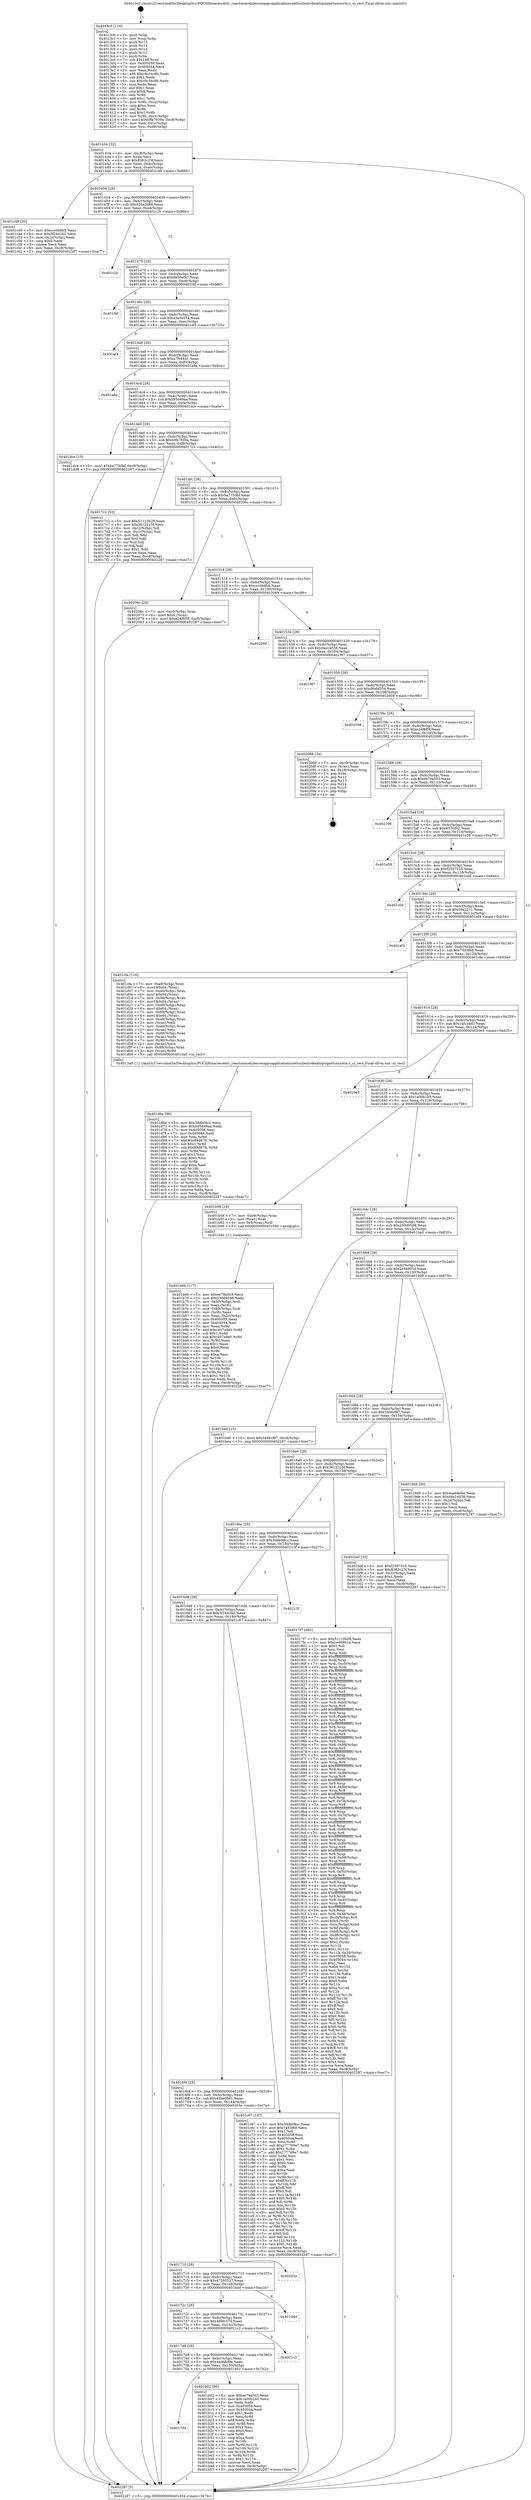 digraph "0x4013c0" {
  label = "0x4013c0 (/mnt/c/Users/mathe/Desktop/tcc/POCII/binaries/extr_reactosmodulesrosappsapplicationsnettsclientrdesktopuiportsxxxwin.c_ui_rect_Final-ollvm.out::main(0))"
  labelloc = "t"
  node[shape=record]

  Entry [label="",width=0.3,height=0.3,shape=circle,fillcolor=black,style=filled]
  "0x401434" [label="{
     0x401434 [32]\l
     | [instrs]\l
     &nbsp;&nbsp;0x401434 \<+6\>: mov -0xc8(%rbp),%eax\l
     &nbsp;&nbsp;0x40143a \<+2\>: mov %eax,%ecx\l
     &nbsp;&nbsp;0x40143c \<+6\>: sub $0x8382c23f,%ecx\l
     &nbsp;&nbsp;0x401442 \<+6\>: mov %eax,-0xdc(%rbp)\l
     &nbsp;&nbsp;0x401448 \<+6\>: mov %ecx,-0xe0(%rbp)\l
     &nbsp;&nbsp;0x40144e \<+6\>: je 0000000000401c49 \<main+0x889\>\l
  }"]
  "0x401c49" [label="{
     0x401c49 [30]\l
     | [instrs]\l
     &nbsp;&nbsp;0x401c49 \<+5\>: mov $0xccc0b8b9,%eax\l
     &nbsp;&nbsp;0x401c4e \<+5\>: mov $0x3f244262,%ecx\l
     &nbsp;&nbsp;0x401c53 \<+3\>: mov -0x2c(%rbp),%edx\l
     &nbsp;&nbsp;0x401c56 \<+3\>: cmp $0x0,%edx\l
     &nbsp;&nbsp;0x401c59 \<+3\>: cmove %ecx,%eax\l
     &nbsp;&nbsp;0x401c5c \<+6\>: mov %eax,-0xc8(%rbp)\l
     &nbsp;&nbsp;0x401c62 \<+5\>: jmp 0000000000402287 \<main+0xec7\>\l
  }"]
  "0x401454" [label="{
     0x401454 [28]\l
     | [instrs]\l
     &nbsp;&nbsp;0x401454 \<+5\>: jmp 0000000000401459 \<main+0x99\>\l
     &nbsp;&nbsp;0x401459 \<+6\>: mov -0xdc(%rbp),%eax\l
     &nbsp;&nbsp;0x40145f \<+5\>: sub $0x926a2688,%eax\l
     &nbsp;&nbsp;0x401464 \<+6\>: mov %eax,-0xe4(%rbp)\l
     &nbsp;&nbsp;0x40146a \<+6\>: je 0000000000401c2b \<main+0x86b\>\l
  }"]
  Exit [label="",width=0.3,height=0.3,shape=circle,fillcolor=black,style=filled,peripheries=2]
  "0x401c2b" [label="{
     0x401c2b\l
  }", style=dashed]
  "0x401470" [label="{
     0x401470 [28]\l
     | [instrs]\l
     &nbsp;&nbsp;0x401470 \<+5\>: jmp 0000000000401475 \<main+0xb5\>\l
     &nbsp;&nbsp;0x401475 \<+6\>: mov -0xdc(%rbp),%eax\l
     &nbsp;&nbsp;0x40147b \<+5\>: sub $0x9850ef47,%eax\l
     &nbsp;&nbsp;0x401480 \<+6\>: mov %eax,-0xe8(%rbp)\l
     &nbsp;&nbsp;0x401486 \<+6\>: je 0000000000401f4f \<main+0xb8f\>\l
  }"]
  "0x401d6e" [label="{
     0x401d6e [96]\l
     | [instrs]\l
     &nbsp;&nbsp;0x401d6e \<+5\>: mov $0x3ddb08cc,%ecx\l
     &nbsp;&nbsp;0x401d73 \<+5\>: mov $0xb95d49aa,%edx\l
     &nbsp;&nbsp;0x401d78 \<+7\>: mov 0x405058,%esi\l
     &nbsp;&nbsp;0x401d7f \<+7\>: mov 0x405044,%edi\l
     &nbsp;&nbsp;0x401d86 \<+3\>: mov %esi,%r8d\l
     &nbsp;&nbsp;0x401d89 \<+7\>: add $0x89d87fc,%r8d\l
     &nbsp;&nbsp;0x401d90 \<+4\>: sub $0x1,%r8d\l
     &nbsp;&nbsp;0x401d94 \<+7\>: sub $0x89d87fc,%r8d\l
     &nbsp;&nbsp;0x401d9b \<+4\>: imul %r8d,%esi\l
     &nbsp;&nbsp;0x401d9f \<+3\>: and $0x1,%esi\l
     &nbsp;&nbsp;0x401da2 \<+3\>: cmp $0x0,%esi\l
     &nbsp;&nbsp;0x401da5 \<+4\>: sete %r9b\l
     &nbsp;&nbsp;0x401da9 \<+3\>: cmp $0xa,%edi\l
     &nbsp;&nbsp;0x401dac \<+4\>: setl %r10b\l
     &nbsp;&nbsp;0x401db0 \<+3\>: mov %r9b,%r11b\l
     &nbsp;&nbsp;0x401db3 \<+3\>: and %r10b,%r11b\l
     &nbsp;&nbsp;0x401db6 \<+3\>: xor %r10b,%r9b\l
     &nbsp;&nbsp;0x401db9 \<+3\>: or %r9b,%r11b\l
     &nbsp;&nbsp;0x401dbc \<+4\>: test $0x1,%r11b\l
     &nbsp;&nbsp;0x401dc0 \<+3\>: cmovne %edx,%ecx\l
     &nbsp;&nbsp;0x401dc3 \<+6\>: mov %ecx,-0xc8(%rbp)\l
     &nbsp;&nbsp;0x401dc9 \<+5\>: jmp 0000000000402287 \<main+0xec7\>\l
  }"]
  "0x401f4f" [label="{
     0x401f4f\l
  }", style=dashed]
  "0x40148c" [label="{
     0x40148c [28]\l
     | [instrs]\l
     &nbsp;&nbsp;0x40148c \<+5\>: jmp 0000000000401491 \<main+0xd1\>\l
     &nbsp;&nbsp;0x401491 \<+6\>: mov -0xdc(%rbp),%eax\l
     &nbsp;&nbsp;0x401497 \<+5\>: sub $0xa3a5e534,%eax\l
     &nbsp;&nbsp;0x40149c \<+6\>: mov %eax,-0xec(%rbp)\l
     &nbsp;&nbsp;0x4014a2 \<+6\>: je 0000000000401af3 \<main+0x733\>\l
  }"]
  "0x401b6b" [label="{
     0x401b6b [117]\l
     | [instrs]\l
     &nbsp;&nbsp;0x401b6b \<+5\>: mov $0xee79a503,%ecx\l
     &nbsp;&nbsp;0x401b70 \<+5\>: mov $0x230d9598,%edx\l
     &nbsp;&nbsp;0x401b75 \<+7\>: mov -0xb0(%rbp),%rdi\l
     &nbsp;&nbsp;0x401b7c \<+2\>: mov %eax,(%rdi)\l
     &nbsp;&nbsp;0x401b7e \<+7\>: mov -0xb0(%rbp),%rdi\l
     &nbsp;&nbsp;0x401b85 \<+2\>: mov (%rdi),%eax\l
     &nbsp;&nbsp;0x401b87 \<+3\>: mov %eax,-0x2c(%rbp)\l
     &nbsp;&nbsp;0x401b8a \<+7\>: mov 0x405058,%eax\l
     &nbsp;&nbsp;0x401b91 \<+7\>: mov 0x405044,%esi\l
     &nbsp;&nbsp;0x401b98 \<+3\>: mov %eax,%r8d\l
     &nbsp;&nbsp;0x401b9b \<+7\>: add $0xc407a9e0,%r8d\l
     &nbsp;&nbsp;0x401ba2 \<+4\>: sub $0x1,%r8d\l
     &nbsp;&nbsp;0x401ba6 \<+7\>: sub $0xc407a9e0,%r8d\l
     &nbsp;&nbsp;0x401bad \<+4\>: imul %r8d,%eax\l
     &nbsp;&nbsp;0x401bb1 \<+3\>: and $0x1,%eax\l
     &nbsp;&nbsp;0x401bb4 \<+3\>: cmp $0x0,%eax\l
     &nbsp;&nbsp;0x401bb7 \<+4\>: sete %r9b\l
     &nbsp;&nbsp;0x401bbb \<+3\>: cmp $0xa,%esi\l
     &nbsp;&nbsp;0x401bbe \<+4\>: setl %r10b\l
     &nbsp;&nbsp;0x401bc2 \<+3\>: mov %r9b,%r11b\l
     &nbsp;&nbsp;0x401bc5 \<+3\>: and %r10b,%r11b\l
     &nbsp;&nbsp;0x401bc8 \<+3\>: xor %r10b,%r9b\l
     &nbsp;&nbsp;0x401bcb \<+3\>: or %r9b,%r11b\l
     &nbsp;&nbsp;0x401bce \<+4\>: test $0x1,%r11b\l
     &nbsp;&nbsp;0x401bd2 \<+3\>: cmovne %edx,%ecx\l
     &nbsp;&nbsp;0x401bd5 \<+6\>: mov %ecx,-0xc8(%rbp)\l
     &nbsp;&nbsp;0x401bdb \<+5\>: jmp 0000000000402287 \<main+0xec7\>\l
  }"]
  "0x401af3" [label="{
     0x401af3\l
  }", style=dashed]
  "0x4014a8" [label="{
     0x4014a8 [28]\l
     | [instrs]\l
     &nbsp;&nbsp;0x4014a8 \<+5\>: jmp 00000000004014ad \<main+0xed\>\l
     &nbsp;&nbsp;0x4014ad \<+6\>: mov -0xdc(%rbp),%eax\l
     &nbsp;&nbsp;0x4014b3 \<+5\>: sub $0xa7fc4441,%eax\l
     &nbsp;&nbsp;0x4014b8 \<+6\>: mov %eax,-0xf0(%rbp)\l
     &nbsp;&nbsp;0x4014be \<+6\>: je 0000000000401a8a \<main+0x6ca\>\l
  }"]
  "0x401764" [label="{
     0x401764\l
  }", style=dashed]
  "0x401a8a" [label="{
     0x401a8a\l
  }", style=dashed]
  "0x4014c4" [label="{
     0x4014c4 [28]\l
     | [instrs]\l
     &nbsp;&nbsp;0x4014c4 \<+5\>: jmp 00000000004014c9 \<main+0x109\>\l
     &nbsp;&nbsp;0x4014c9 \<+6\>: mov -0xdc(%rbp),%eax\l
     &nbsp;&nbsp;0x4014cf \<+5\>: sub $0xb95d49aa,%eax\l
     &nbsp;&nbsp;0x4014d4 \<+6\>: mov %eax,-0xf4(%rbp)\l
     &nbsp;&nbsp;0x4014da \<+6\>: je 0000000000401dce \<main+0xa0e\>\l
  }"]
  "0x401b02" [label="{
     0x401b02 [86]\l
     | [instrs]\l
     &nbsp;&nbsp;0x401b02 \<+5\>: mov $0xee79a503,%eax\l
     &nbsp;&nbsp;0x401b07 \<+5\>: mov $0x1e00b1b5,%ecx\l
     &nbsp;&nbsp;0x401b0c \<+2\>: xor %edx,%edx\l
     &nbsp;&nbsp;0x401b0e \<+7\>: mov 0x405058,%esi\l
     &nbsp;&nbsp;0x401b15 \<+7\>: mov 0x405044,%edi\l
     &nbsp;&nbsp;0x401b1c \<+3\>: sub $0x1,%edx\l
     &nbsp;&nbsp;0x401b1f \<+3\>: mov %esi,%r8d\l
     &nbsp;&nbsp;0x401b22 \<+3\>: add %edx,%r8d\l
     &nbsp;&nbsp;0x401b25 \<+4\>: imul %r8d,%esi\l
     &nbsp;&nbsp;0x401b29 \<+3\>: and $0x1,%esi\l
     &nbsp;&nbsp;0x401b2c \<+3\>: cmp $0x0,%esi\l
     &nbsp;&nbsp;0x401b2f \<+4\>: sete %r9b\l
     &nbsp;&nbsp;0x401b33 \<+3\>: cmp $0xa,%edi\l
     &nbsp;&nbsp;0x401b36 \<+4\>: setl %r10b\l
     &nbsp;&nbsp;0x401b3a \<+3\>: mov %r9b,%r11b\l
     &nbsp;&nbsp;0x401b3d \<+3\>: and %r10b,%r11b\l
     &nbsp;&nbsp;0x401b40 \<+3\>: xor %r10b,%r9b\l
     &nbsp;&nbsp;0x401b43 \<+3\>: or %r9b,%r11b\l
     &nbsp;&nbsp;0x401b46 \<+4\>: test $0x1,%r11b\l
     &nbsp;&nbsp;0x401b4a \<+3\>: cmovne %ecx,%eax\l
     &nbsp;&nbsp;0x401b4d \<+6\>: mov %eax,-0xc8(%rbp)\l
     &nbsp;&nbsp;0x401b53 \<+5\>: jmp 0000000000402287 \<main+0xec7\>\l
  }"]
  "0x401dce" [label="{
     0x401dce [15]\l
     | [instrs]\l
     &nbsp;&nbsp;0x401dce \<+10\>: movl $0xba7750bf,-0xc8(%rbp)\l
     &nbsp;&nbsp;0x401dd8 \<+5\>: jmp 0000000000402287 \<main+0xec7\>\l
  }"]
  "0x4014e0" [label="{
     0x4014e0 [28]\l
     | [instrs]\l
     &nbsp;&nbsp;0x4014e0 \<+5\>: jmp 00000000004014e5 \<main+0x125\>\l
     &nbsp;&nbsp;0x4014e5 \<+6\>: mov -0xdc(%rbp),%eax\l
     &nbsp;&nbsp;0x4014eb \<+5\>: sub $0xb9b7939a,%eax\l
     &nbsp;&nbsp;0x4014f0 \<+6\>: mov %eax,-0xf8(%rbp)\l
     &nbsp;&nbsp;0x4014f6 \<+6\>: je 00000000004017c2 \<main+0x402\>\l
  }"]
  "0x401748" [label="{
     0x401748 [28]\l
     | [instrs]\l
     &nbsp;&nbsp;0x401748 \<+5\>: jmp 000000000040174d \<main+0x38d\>\l
     &nbsp;&nbsp;0x40174d \<+6\>: mov -0xdc(%rbp),%eax\l
     &nbsp;&nbsp;0x401753 \<+5\>: sub $0x4aa68d9e,%eax\l
     &nbsp;&nbsp;0x401758 \<+6\>: mov %eax,-0x150(%rbp)\l
     &nbsp;&nbsp;0x40175e \<+6\>: je 0000000000401b02 \<main+0x742\>\l
  }"]
  "0x4017c2" [label="{
     0x4017c2 [53]\l
     | [instrs]\l
     &nbsp;&nbsp;0x4017c2 \<+5\>: mov $0x51110b28,%eax\l
     &nbsp;&nbsp;0x4017c7 \<+5\>: mov $0x3612215f,%ecx\l
     &nbsp;&nbsp;0x4017cc \<+6\>: mov -0xc2(%rbp),%dl\l
     &nbsp;&nbsp;0x4017d2 \<+7\>: mov -0xc1(%rbp),%sil\l
     &nbsp;&nbsp;0x4017d9 \<+3\>: mov %dl,%dil\l
     &nbsp;&nbsp;0x4017dc \<+3\>: and %sil,%dil\l
     &nbsp;&nbsp;0x4017df \<+3\>: xor %sil,%dl\l
     &nbsp;&nbsp;0x4017e2 \<+3\>: or %dl,%dil\l
     &nbsp;&nbsp;0x4017e5 \<+4\>: test $0x1,%dil\l
     &nbsp;&nbsp;0x4017e9 \<+3\>: cmovne %ecx,%eax\l
     &nbsp;&nbsp;0x4017ec \<+6\>: mov %eax,-0xc8(%rbp)\l
     &nbsp;&nbsp;0x4017f2 \<+5\>: jmp 0000000000402287 \<main+0xec7\>\l
  }"]
  "0x4014fc" [label="{
     0x4014fc [28]\l
     | [instrs]\l
     &nbsp;&nbsp;0x4014fc \<+5\>: jmp 0000000000401501 \<main+0x141\>\l
     &nbsp;&nbsp;0x401501 \<+6\>: mov -0xdc(%rbp),%eax\l
     &nbsp;&nbsp;0x401507 \<+5\>: sub $0xba7750bf,%eax\l
     &nbsp;&nbsp;0x40150c \<+6\>: mov %eax,-0xfc(%rbp)\l
     &nbsp;&nbsp;0x401512 \<+6\>: je 000000000040206c \<main+0xcac\>\l
  }"]
  "0x402287" [label="{
     0x402287 [5]\l
     | [instrs]\l
     &nbsp;&nbsp;0x402287 \<+5\>: jmp 0000000000401434 \<main+0x74\>\l
  }"]
  "0x4013c0" [label="{
     0x4013c0 [116]\l
     | [instrs]\l
     &nbsp;&nbsp;0x4013c0 \<+1\>: push %rbp\l
     &nbsp;&nbsp;0x4013c1 \<+3\>: mov %rsp,%rbp\l
     &nbsp;&nbsp;0x4013c4 \<+2\>: push %r15\l
     &nbsp;&nbsp;0x4013c6 \<+2\>: push %r14\l
     &nbsp;&nbsp;0x4013c8 \<+2\>: push %r13\l
     &nbsp;&nbsp;0x4013ca \<+2\>: push %r12\l
     &nbsp;&nbsp;0x4013cc \<+1\>: push %rbx\l
     &nbsp;&nbsp;0x4013cd \<+7\>: sub $0x148,%rsp\l
     &nbsp;&nbsp;0x4013d4 \<+7\>: mov 0x405058,%eax\l
     &nbsp;&nbsp;0x4013db \<+7\>: mov 0x405044,%ecx\l
     &nbsp;&nbsp;0x4013e2 \<+2\>: mov %eax,%edx\l
     &nbsp;&nbsp;0x4013e4 \<+6\>: add $0xc9c34c9b,%edx\l
     &nbsp;&nbsp;0x4013ea \<+3\>: sub $0x1,%edx\l
     &nbsp;&nbsp;0x4013ed \<+6\>: sub $0xc9c34c9b,%edx\l
     &nbsp;&nbsp;0x4013f3 \<+3\>: imul %edx,%eax\l
     &nbsp;&nbsp;0x4013f6 \<+3\>: and $0x1,%eax\l
     &nbsp;&nbsp;0x4013f9 \<+3\>: cmp $0x0,%eax\l
     &nbsp;&nbsp;0x4013fc \<+4\>: sete %r8b\l
     &nbsp;&nbsp;0x401400 \<+4\>: and $0x1,%r8b\l
     &nbsp;&nbsp;0x401404 \<+7\>: mov %r8b,-0xc2(%rbp)\l
     &nbsp;&nbsp;0x40140b \<+3\>: cmp $0xa,%ecx\l
     &nbsp;&nbsp;0x40140e \<+4\>: setl %r8b\l
     &nbsp;&nbsp;0x401412 \<+4\>: and $0x1,%r8b\l
     &nbsp;&nbsp;0x401416 \<+7\>: mov %r8b,-0xc1(%rbp)\l
     &nbsp;&nbsp;0x40141d \<+10\>: movl $0xb9b7939a,-0xc8(%rbp)\l
     &nbsp;&nbsp;0x401427 \<+6\>: mov %edi,-0xcc(%rbp)\l
     &nbsp;&nbsp;0x40142d \<+7\>: mov %rsi,-0xd8(%rbp)\l
  }"]
  "0x4021c2" [label="{
     0x4021c2\l
  }", style=dashed]
  "0x40206c" [label="{
     0x40206c [28]\l
     | [instrs]\l
     &nbsp;&nbsp;0x40206c \<+7\>: mov -0xc0(%rbp),%rax\l
     &nbsp;&nbsp;0x402073 \<+6\>: movl $0x0,(%rax)\l
     &nbsp;&nbsp;0x402079 \<+10\>: movl $0xe24f6f5f,-0xc8(%rbp)\l
     &nbsp;&nbsp;0x402083 \<+5\>: jmp 0000000000402287 \<main+0xec7\>\l
  }"]
  "0x401518" [label="{
     0x401518 [28]\l
     | [instrs]\l
     &nbsp;&nbsp;0x401518 \<+5\>: jmp 000000000040151d \<main+0x15d\>\l
     &nbsp;&nbsp;0x40151d \<+6\>: mov -0xdc(%rbp),%eax\l
     &nbsp;&nbsp;0x401523 \<+5\>: sub $0xccc0b8b9,%eax\l
     &nbsp;&nbsp;0x401528 \<+6\>: mov %eax,-0x100(%rbp)\l
     &nbsp;&nbsp;0x40152e \<+6\>: je 0000000000402049 \<main+0xc89\>\l
  }"]
  "0x40172c" [label="{
     0x40172c [28]\l
     | [instrs]\l
     &nbsp;&nbsp;0x40172c \<+5\>: jmp 0000000000401731 \<main+0x371\>\l
     &nbsp;&nbsp;0x401731 \<+6\>: mov -0xdc(%rbp),%eax\l
     &nbsp;&nbsp;0x401737 \<+5\>: sub $0x489fc574,%eax\l
     &nbsp;&nbsp;0x40173c \<+6\>: mov %eax,-0x14c(%rbp)\l
     &nbsp;&nbsp;0x401742 \<+6\>: je 00000000004021c2 \<main+0xe02\>\l
  }"]
  "0x402049" [label="{
     0x402049\l
  }", style=dashed]
  "0x401534" [label="{
     0x401534 [28]\l
     | [instrs]\l
     &nbsp;&nbsp;0x401534 \<+5\>: jmp 0000000000401539 \<main+0x179\>\l
     &nbsp;&nbsp;0x401539 \<+6\>: mov -0xdc(%rbp),%eax\l
     &nbsp;&nbsp;0x40153f \<+5\>: sub $0xd4a14038,%eax\l
     &nbsp;&nbsp;0x401544 \<+6\>: mov %eax,-0x104(%rbp)\l
     &nbsp;&nbsp;0x40154a \<+6\>: je 00000000004019f7 \<main+0x637\>\l
  }"]
  "0x401ddd" [label="{
     0x401ddd\l
  }", style=dashed]
  "0x4019f7" [label="{
     0x4019f7\l
  }", style=dashed]
  "0x401550" [label="{
     0x401550 [28]\l
     | [instrs]\l
     &nbsp;&nbsp;0x401550 \<+5\>: jmp 0000000000401555 \<main+0x195\>\l
     &nbsp;&nbsp;0x401555 \<+6\>: mov -0xdc(%rbp),%eax\l
     &nbsp;&nbsp;0x40155b \<+5\>: sub $0xd6ebf354,%eax\l
     &nbsp;&nbsp;0x401560 \<+6\>: mov %eax,-0x108(%rbp)\l
     &nbsp;&nbsp;0x401566 \<+6\>: je 0000000000402058 \<main+0xc98\>\l
  }"]
  "0x401710" [label="{
     0x401710 [28]\l
     | [instrs]\l
     &nbsp;&nbsp;0x401710 \<+5\>: jmp 0000000000401715 \<main+0x355\>\l
     &nbsp;&nbsp;0x401715 \<+6\>: mov -0xdc(%rbp),%eax\l
     &nbsp;&nbsp;0x40171b \<+5\>: sub $0x47293527,%eax\l
     &nbsp;&nbsp;0x401720 \<+6\>: mov %eax,-0x148(%rbp)\l
     &nbsp;&nbsp;0x401726 \<+6\>: je 0000000000401ddd \<main+0xa1d\>\l
  }"]
  "0x402058" [label="{
     0x402058\l
  }", style=dashed]
  "0x40156c" [label="{
     0x40156c [28]\l
     | [instrs]\l
     &nbsp;&nbsp;0x40156c \<+5\>: jmp 0000000000401571 \<main+0x1b1\>\l
     &nbsp;&nbsp;0x401571 \<+6\>: mov -0xdc(%rbp),%eax\l
     &nbsp;&nbsp;0x401577 \<+5\>: sub $0xe24f6f5f,%eax\l
     &nbsp;&nbsp;0x40157c \<+6\>: mov %eax,-0x10c(%rbp)\l
     &nbsp;&nbsp;0x401582 \<+6\>: je 0000000000402088 \<main+0xcc8\>\l
  }"]
  "0x40203a" [label="{
     0x40203a\l
  }", style=dashed]
  "0x402088" [label="{
     0x402088 [24]\l
     | [instrs]\l
     &nbsp;&nbsp;0x402088 \<+7\>: mov -0xc0(%rbp),%rax\l
     &nbsp;&nbsp;0x40208f \<+2\>: mov (%rax),%eax\l
     &nbsp;&nbsp;0x402091 \<+4\>: lea -0x28(%rbp),%rsp\l
     &nbsp;&nbsp;0x402095 \<+1\>: pop %rbx\l
     &nbsp;&nbsp;0x402096 \<+2\>: pop %r12\l
     &nbsp;&nbsp;0x402098 \<+2\>: pop %r13\l
     &nbsp;&nbsp;0x40209a \<+2\>: pop %r14\l
     &nbsp;&nbsp;0x40209c \<+2\>: pop %r15\l
     &nbsp;&nbsp;0x40209e \<+1\>: pop %rbp\l
     &nbsp;&nbsp;0x40209f \<+1\>: ret\l
  }"]
  "0x401588" [label="{
     0x401588 [28]\l
     | [instrs]\l
     &nbsp;&nbsp;0x401588 \<+5\>: jmp 000000000040158d \<main+0x1cd\>\l
     &nbsp;&nbsp;0x40158d \<+6\>: mov -0xdc(%rbp),%eax\l
     &nbsp;&nbsp;0x401593 \<+5\>: sub $0xee79a503,%eax\l
     &nbsp;&nbsp;0x401598 \<+6\>: mov %eax,-0x110(%rbp)\l
     &nbsp;&nbsp;0x40159e \<+6\>: je 0000000000402106 \<main+0xd46\>\l
  }"]
  "0x4016f4" [label="{
     0x4016f4 [28]\l
     | [instrs]\l
     &nbsp;&nbsp;0x4016f4 \<+5\>: jmp 00000000004016f9 \<main+0x339\>\l
     &nbsp;&nbsp;0x4016f9 \<+6\>: mov -0xdc(%rbp),%eax\l
     &nbsp;&nbsp;0x4016ff \<+5\>: sub $0x45be08d1,%eax\l
     &nbsp;&nbsp;0x401704 \<+6\>: mov %eax,-0x144(%rbp)\l
     &nbsp;&nbsp;0x40170a \<+6\>: je 000000000040203a \<main+0xc7a\>\l
  }"]
  "0x402106" [label="{
     0x402106\l
  }", style=dashed]
  "0x4015a4" [label="{
     0x4015a4 [28]\l
     | [instrs]\l
     &nbsp;&nbsp;0x4015a4 \<+5\>: jmp 00000000004015a9 \<main+0x1e9\>\l
     &nbsp;&nbsp;0x4015a9 \<+6\>: mov -0xdc(%rbp),%eax\l
     &nbsp;&nbsp;0x4015af \<+5\>: sub $0xef13cf02,%eax\l
     &nbsp;&nbsp;0x4015b4 \<+6\>: mov %eax,-0x114(%rbp)\l
     &nbsp;&nbsp;0x4015ba \<+6\>: je 0000000000401e38 \<main+0xa78\>\l
  }"]
  "0x401c67" [label="{
     0x401c67 [147]\l
     | [instrs]\l
     &nbsp;&nbsp;0x401c67 \<+5\>: mov $0x3ddb08cc,%eax\l
     &nbsp;&nbsp;0x401c6c \<+5\>: mov $0x7493f68,%ecx\l
     &nbsp;&nbsp;0x401c71 \<+2\>: mov $0x1,%dl\l
     &nbsp;&nbsp;0x401c73 \<+7\>: mov 0x405058,%esi\l
     &nbsp;&nbsp;0x401c7a \<+7\>: mov 0x405044,%edi\l
     &nbsp;&nbsp;0x401c81 \<+3\>: mov %esi,%r8d\l
     &nbsp;&nbsp;0x401c84 \<+7\>: sub $0x277769e7,%r8d\l
     &nbsp;&nbsp;0x401c8b \<+4\>: sub $0x1,%r8d\l
     &nbsp;&nbsp;0x401c8f \<+7\>: add $0x277769e7,%r8d\l
     &nbsp;&nbsp;0x401c96 \<+4\>: imul %r8d,%esi\l
     &nbsp;&nbsp;0x401c9a \<+3\>: and $0x1,%esi\l
     &nbsp;&nbsp;0x401c9d \<+3\>: cmp $0x0,%esi\l
     &nbsp;&nbsp;0x401ca0 \<+4\>: sete %r9b\l
     &nbsp;&nbsp;0x401ca4 \<+3\>: cmp $0xa,%edi\l
     &nbsp;&nbsp;0x401ca7 \<+4\>: setl %r10b\l
     &nbsp;&nbsp;0x401cab \<+3\>: mov %r9b,%r11b\l
     &nbsp;&nbsp;0x401cae \<+4\>: xor $0xff,%r11b\l
     &nbsp;&nbsp;0x401cb2 \<+3\>: mov %r10b,%bl\l
     &nbsp;&nbsp;0x401cb5 \<+3\>: xor $0xff,%bl\l
     &nbsp;&nbsp;0x401cb8 \<+3\>: xor $0x0,%dl\l
     &nbsp;&nbsp;0x401cbb \<+3\>: mov %r11b,%r14b\l
     &nbsp;&nbsp;0x401cbe \<+4\>: and $0x0,%r14b\l
     &nbsp;&nbsp;0x401cc2 \<+3\>: and %dl,%r9b\l
     &nbsp;&nbsp;0x401cc5 \<+3\>: mov %bl,%r15b\l
     &nbsp;&nbsp;0x401cc8 \<+4\>: and $0x0,%r15b\l
     &nbsp;&nbsp;0x401ccc \<+3\>: and %dl,%r10b\l
     &nbsp;&nbsp;0x401ccf \<+3\>: or %r9b,%r14b\l
     &nbsp;&nbsp;0x401cd2 \<+3\>: or %r10b,%r15b\l
     &nbsp;&nbsp;0x401cd5 \<+3\>: xor %r15b,%r14b\l
     &nbsp;&nbsp;0x401cd8 \<+3\>: or %bl,%r11b\l
     &nbsp;&nbsp;0x401cdb \<+4\>: xor $0xff,%r11b\l
     &nbsp;&nbsp;0x401cdf \<+3\>: or $0x0,%dl\l
     &nbsp;&nbsp;0x401ce2 \<+3\>: and %dl,%r11b\l
     &nbsp;&nbsp;0x401ce5 \<+3\>: or %r11b,%r14b\l
     &nbsp;&nbsp;0x401ce8 \<+4\>: test $0x1,%r14b\l
     &nbsp;&nbsp;0x401cec \<+3\>: cmovne %ecx,%eax\l
     &nbsp;&nbsp;0x401cef \<+6\>: mov %eax,-0xc8(%rbp)\l
     &nbsp;&nbsp;0x401cf5 \<+5\>: jmp 0000000000402287 \<main+0xec7\>\l
  }"]
  "0x401e38" [label="{
     0x401e38\l
  }", style=dashed]
  "0x4015c0" [label="{
     0x4015c0 [28]\l
     | [instrs]\l
     &nbsp;&nbsp;0x4015c0 \<+5\>: jmp 00000000004015c5 \<main+0x205\>\l
     &nbsp;&nbsp;0x4015c5 \<+6\>: mov -0xdc(%rbp),%eax\l
     &nbsp;&nbsp;0x4015cb \<+5\>: sub $0xf2597525,%eax\l
     &nbsp;&nbsp;0x4015d0 \<+6\>: mov %eax,-0x118(%rbp)\l
     &nbsp;&nbsp;0x4015d6 \<+6\>: je 0000000000401c0d \<main+0x84d\>\l
  }"]
  "0x4016d8" [label="{
     0x4016d8 [28]\l
     | [instrs]\l
     &nbsp;&nbsp;0x4016d8 \<+5\>: jmp 00000000004016dd \<main+0x31d\>\l
     &nbsp;&nbsp;0x4016dd \<+6\>: mov -0xdc(%rbp),%eax\l
     &nbsp;&nbsp;0x4016e3 \<+5\>: sub $0x3f244262,%eax\l
     &nbsp;&nbsp;0x4016e8 \<+6\>: mov %eax,-0x140(%rbp)\l
     &nbsp;&nbsp;0x4016ee \<+6\>: je 0000000000401c67 \<main+0x8a7\>\l
  }"]
  "0x401c0d" [label="{
     0x401c0d\l
  }", style=dashed]
  "0x4015dc" [label="{
     0x4015dc [28]\l
     | [instrs]\l
     &nbsp;&nbsp;0x4015dc \<+5\>: jmp 00000000004015e1 \<main+0x221\>\l
     &nbsp;&nbsp;0x4015e1 \<+6\>: mov -0xdc(%rbp),%eax\l
     &nbsp;&nbsp;0x4015e7 \<+5\>: sub $0x59a2211,%eax\l
     &nbsp;&nbsp;0x4015ec \<+6\>: mov %eax,-0x11c(%rbp)\l
     &nbsp;&nbsp;0x4015f2 \<+6\>: je 0000000000401ef4 \<main+0xb34\>\l
  }"]
  "0x40213f" [label="{
     0x40213f\l
  }", style=dashed]
  "0x401ef4" [label="{
     0x401ef4\l
  }", style=dashed]
  "0x4015f8" [label="{
     0x4015f8 [28]\l
     | [instrs]\l
     &nbsp;&nbsp;0x4015f8 \<+5\>: jmp 00000000004015fd \<main+0x23d\>\l
     &nbsp;&nbsp;0x4015fd \<+6\>: mov -0xdc(%rbp),%eax\l
     &nbsp;&nbsp;0x401603 \<+5\>: sub $0x7493f68,%eax\l
     &nbsp;&nbsp;0x401608 \<+6\>: mov %eax,-0x120(%rbp)\l
     &nbsp;&nbsp;0x40160e \<+6\>: je 0000000000401cfa \<main+0x93a\>\l
  }"]
  "0x4016bc" [label="{
     0x4016bc [28]\l
     | [instrs]\l
     &nbsp;&nbsp;0x4016bc \<+5\>: jmp 00000000004016c1 \<main+0x301\>\l
     &nbsp;&nbsp;0x4016c1 \<+6\>: mov -0xdc(%rbp),%eax\l
     &nbsp;&nbsp;0x4016c7 \<+5\>: sub $0x3ddb08cc,%eax\l
     &nbsp;&nbsp;0x4016cc \<+6\>: mov %eax,-0x13c(%rbp)\l
     &nbsp;&nbsp;0x4016d2 \<+6\>: je 000000000040213f \<main+0xd7f\>\l
  }"]
  "0x401cfa" [label="{
     0x401cfa [116]\l
     | [instrs]\l
     &nbsp;&nbsp;0x401cfa \<+7\>: mov -0xa8(%rbp),%rax\l
     &nbsp;&nbsp;0x401d01 \<+6\>: movl $0x64,(%rax)\l
     &nbsp;&nbsp;0x401d07 \<+7\>: mov -0xa0(%rbp),%rax\l
     &nbsp;&nbsp;0x401d0e \<+6\>: movl $0x64,(%rax)\l
     &nbsp;&nbsp;0x401d14 \<+7\>: mov -0x98(%rbp),%rax\l
     &nbsp;&nbsp;0x401d1b \<+6\>: movl $0x64,(%rax)\l
     &nbsp;&nbsp;0x401d21 \<+7\>: mov -0x90(%rbp),%rax\l
     &nbsp;&nbsp;0x401d28 \<+6\>: movl $0x64,(%rax)\l
     &nbsp;&nbsp;0x401d2e \<+7\>: mov -0x88(%rbp),%rax\l
     &nbsp;&nbsp;0x401d35 \<+6\>: movl $0x64,(%rax)\l
     &nbsp;&nbsp;0x401d3b \<+7\>: mov -0xa8(%rbp),%rax\l
     &nbsp;&nbsp;0x401d42 \<+2\>: mov (%rax),%edi\l
     &nbsp;&nbsp;0x401d44 \<+7\>: mov -0xa0(%rbp),%rax\l
     &nbsp;&nbsp;0x401d4b \<+2\>: mov (%rax),%esi\l
     &nbsp;&nbsp;0x401d4d \<+7\>: mov -0x98(%rbp),%rax\l
     &nbsp;&nbsp;0x401d54 \<+2\>: mov (%rax),%edx\l
     &nbsp;&nbsp;0x401d56 \<+7\>: mov -0x90(%rbp),%rax\l
     &nbsp;&nbsp;0x401d5d \<+2\>: mov (%rax),%ecx\l
     &nbsp;&nbsp;0x401d5f \<+7\>: mov -0x88(%rbp),%rax\l
     &nbsp;&nbsp;0x401d66 \<+3\>: mov (%rax),%r8d\l
     &nbsp;&nbsp;0x401d69 \<+5\>: call 00000000004013a0 \<ui_rect\>\l
     | [calls]\l
     &nbsp;&nbsp;0x4013a0 \{1\} (/mnt/c/Users/mathe/Desktop/tcc/POCII/binaries/extr_reactosmodulesrosappsapplicationsnettsclientrdesktopuiportsxxxwin.c_ui_rect_Final-ollvm.out::ui_rect)\l
  }"]
  "0x401614" [label="{
     0x401614 [28]\l
     | [instrs]\l
     &nbsp;&nbsp;0x401614 \<+5\>: jmp 0000000000401619 \<main+0x259\>\l
     &nbsp;&nbsp;0x401619 \<+6\>: mov -0xdc(%rbp),%eax\l
     &nbsp;&nbsp;0x40161f \<+5\>: sub $0x1afc1dd3,%eax\l
     &nbsp;&nbsp;0x401624 \<+6\>: mov %eax,-0x124(%rbp)\l
     &nbsp;&nbsp;0x40162a \<+6\>: je 00000000004020e5 \<main+0xd25\>\l
  }"]
  "0x4017f7" [label="{
     0x4017f7 [482]\l
     | [instrs]\l
     &nbsp;&nbsp;0x4017f7 \<+5\>: mov $0x51110b28,%eax\l
     &nbsp;&nbsp;0x4017fc \<+5\>: mov $0x2e46991d,%ecx\l
     &nbsp;&nbsp;0x401801 \<+2\>: mov $0x1,%dl\l
     &nbsp;&nbsp;0x401803 \<+2\>: xor %esi,%esi\l
     &nbsp;&nbsp;0x401805 \<+3\>: mov %rsp,%rdi\l
     &nbsp;&nbsp;0x401808 \<+4\>: add $0xfffffffffffffff0,%rdi\l
     &nbsp;&nbsp;0x40180c \<+3\>: mov %rdi,%rsp\l
     &nbsp;&nbsp;0x40180f \<+7\>: mov %rdi,-0xc0(%rbp)\l
     &nbsp;&nbsp;0x401816 \<+3\>: mov %rsp,%rdi\l
     &nbsp;&nbsp;0x401819 \<+4\>: add $0xfffffffffffffff0,%rdi\l
     &nbsp;&nbsp;0x40181d \<+3\>: mov %rdi,%rsp\l
     &nbsp;&nbsp;0x401820 \<+3\>: mov %rsp,%r8\l
     &nbsp;&nbsp;0x401823 \<+4\>: add $0xfffffffffffffff0,%r8\l
     &nbsp;&nbsp;0x401827 \<+3\>: mov %r8,%rsp\l
     &nbsp;&nbsp;0x40182a \<+7\>: mov %r8,-0xb8(%rbp)\l
     &nbsp;&nbsp;0x401831 \<+3\>: mov %rsp,%r8\l
     &nbsp;&nbsp;0x401834 \<+4\>: add $0xfffffffffffffff0,%r8\l
     &nbsp;&nbsp;0x401838 \<+3\>: mov %r8,%rsp\l
     &nbsp;&nbsp;0x40183b \<+7\>: mov %r8,-0xb0(%rbp)\l
     &nbsp;&nbsp;0x401842 \<+3\>: mov %rsp,%r8\l
     &nbsp;&nbsp;0x401845 \<+4\>: add $0xfffffffffffffff0,%r8\l
     &nbsp;&nbsp;0x401849 \<+3\>: mov %r8,%rsp\l
     &nbsp;&nbsp;0x40184c \<+7\>: mov %r8,-0xa8(%rbp)\l
     &nbsp;&nbsp;0x401853 \<+3\>: mov %rsp,%r8\l
     &nbsp;&nbsp;0x401856 \<+4\>: add $0xfffffffffffffff0,%r8\l
     &nbsp;&nbsp;0x40185a \<+3\>: mov %r8,%rsp\l
     &nbsp;&nbsp;0x40185d \<+7\>: mov %r8,-0xa0(%rbp)\l
     &nbsp;&nbsp;0x401864 \<+3\>: mov %rsp,%r8\l
     &nbsp;&nbsp;0x401867 \<+4\>: add $0xfffffffffffffff0,%r8\l
     &nbsp;&nbsp;0x40186b \<+3\>: mov %r8,%rsp\l
     &nbsp;&nbsp;0x40186e \<+7\>: mov %r8,-0x98(%rbp)\l
     &nbsp;&nbsp;0x401875 \<+3\>: mov %rsp,%r8\l
     &nbsp;&nbsp;0x401878 \<+4\>: add $0xfffffffffffffff0,%r8\l
     &nbsp;&nbsp;0x40187c \<+3\>: mov %r8,%rsp\l
     &nbsp;&nbsp;0x40187f \<+7\>: mov %r8,-0x90(%rbp)\l
     &nbsp;&nbsp;0x401886 \<+3\>: mov %rsp,%r8\l
     &nbsp;&nbsp;0x401889 \<+4\>: add $0xfffffffffffffff0,%r8\l
     &nbsp;&nbsp;0x40188d \<+3\>: mov %r8,%rsp\l
     &nbsp;&nbsp;0x401890 \<+7\>: mov %r8,-0x88(%rbp)\l
     &nbsp;&nbsp;0x401897 \<+3\>: mov %rsp,%r8\l
     &nbsp;&nbsp;0x40189a \<+4\>: add $0xfffffffffffffff0,%r8\l
     &nbsp;&nbsp;0x40189e \<+3\>: mov %r8,%rsp\l
     &nbsp;&nbsp;0x4018a1 \<+4\>: mov %r8,-0x80(%rbp)\l
     &nbsp;&nbsp;0x4018a5 \<+3\>: mov %rsp,%r8\l
     &nbsp;&nbsp;0x4018a8 \<+4\>: add $0xfffffffffffffff0,%r8\l
     &nbsp;&nbsp;0x4018ac \<+3\>: mov %r8,%rsp\l
     &nbsp;&nbsp;0x4018af \<+4\>: mov %r8,-0x78(%rbp)\l
     &nbsp;&nbsp;0x4018b3 \<+3\>: mov %rsp,%r8\l
     &nbsp;&nbsp;0x4018b6 \<+4\>: add $0xfffffffffffffff0,%r8\l
     &nbsp;&nbsp;0x4018ba \<+3\>: mov %r8,%rsp\l
     &nbsp;&nbsp;0x4018bd \<+4\>: mov %r8,-0x70(%rbp)\l
     &nbsp;&nbsp;0x4018c1 \<+3\>: mov %rsp,%r8\l
     &nbsp;&nbsp;0x4018c4 \<+4\>: add $0xfffffffffffffff0,%r8\l
     &nbsp;&nbsp;0x4018c8 \<+3\>: mov %r8,%rsp\l
     &nbsp;&nbsp;0x4018cb \<+4\>: mov %r8,-0x68(%rbp)\l
     &nbsp;&nbsp;0x4018cf \<+3\>: mov %rsp,%r8\l
     &nbsp;&nbsp;0x4018d2 \<+4\>: add $0xfffffffffffffff0,%r8\l
     &nbsp;&nbsp;0x4018d6 \<+3\>: mov %r8,%rsp\l
     &nbsp;&nbsp;0x4018d9 \<+4\>: mov %r8,-0x60(%rbp)\l
     &nbsp;&nbsp;0x4018dd \<+3\>: mov %rsp,%r8\l
     &nbsp;&nbsp;0x4018e0 \<+4\>: add $0xfffffffffffffff0,%r8\l
     &nbsp;&nbsp;0x4018e4 \<+3\>: mov %r8,%rsp\l
     &nbsp;&nbsp;0x4018e7 \<+4\>: mov %r8,-0x58(%rbp)\l
     &nbsp;&nbsp;0x4018eb \<+3\>: mov %rsp,%r8\l
     &nbsp;&nbsp;0x4018ee \<+4\>: add $0xfffffffffffffff0,%r8\l
     &nbsp;&nbsp;0x4018f2 \<+3\>: mov %r8,%rsp\l
     &nbsp;&nbsp;0x4018f5 \<+4\>: mov %r8,-0x50(%rbp)\l
     &nbsp;&nbsp;0x4018f9 \<+3\>: mov %rsp,%r8\l
     &nbsp;&nbsp;0x4018fc \<+4\>: add $0xfffffffffffffff0,%r8\l
     &nbsp;&nbsp;0x401900 \<+3\>: mov %r8,%rsp\l
     &nbsp;&nbsp;0x401903 \<+4\>: mov %r8,-0x48(%rbp)\l
     &nbsp;&nbsp;0x401907 \<+3\>: mov %rsp,%r8\l
     &nbsp;&nbsp;0x40190a \<+4\>: add $0xfffffffffffffff0,%r8\l
     &nbsp;&nbsp;0x40190e \<+3\>: mov %r8,%rsp\l
     &nbsp;&nbsp;0x401911 \<+4\>: mov %r8,-0x40(%rbp)\l
     &nbsp;&nbsp;0x401915 \<+3\>: mov %rsp,%r8\l
     &nbsp;&nbsp;0x401918 \<+4\>: add $0xfffffffffffffff0,%r8\l
     &nbsp;&nbsp;0x40191c \<+3\>: mov %r8,%rsp\l
     &nbsp;&nbsp;0x40191f \<+4\>: mov %r8,-0x38(%rbp)\l
     &nbsp;&nbsp;0x401923 \<+7\>: mov -0xc0(%rbp),%r8\l
     &nbsp;&nbsp;0x40192a \<+7\>: movl $0x0,(%r8)\l
     &nbsp;&nbsp;0x401931 \<+7\>: mov -0xcc(%rbp),%r9d\l
     &nbsp;&nbsp;0x401938 \<+3\>: mov %r9d,(%rdi)\l
     &nbsp;&nbsp;0x40193b \<+7\>: mov -0xb8(%rbp),%r8\l
     &nbsp;&nbsp;0x401942 \<+7\>: mov -0xd8(%rbp),%r10\l
     &nbsp;&nbsp;0x401949 \<+3\>: mov %r10,(%r8)\l
     &nbsp;&nbsp;0x40194c \<+3\>: cmpl $0x2,(%rdi)\l
     &nbsp;&nbsp;0x40194f \<+4\>: setne %r11b\l
     &nbsp;&nbsp;0x401953 \<+4\>: and $0x1,%r11b\l
     &nbsp;&nbsp;0x401957 \<+4\>: mov %r11b,-0x2d(%rbp)\l
     &nbsp;&nbsp;0x40195b \<+7\>: mov 0x405058,%ebx\l
     &nbsp;&nbsp;0x401962 \<+8\>: mov 0x405044,%r14d\l
     &nbsp;&nbsp;0x40196a \<+3\>: sub $0x1,%esi\l
     &nbsp;&nbsp;0x40196d \<+3\>: mov %ebx,%r15d\l
     &nbsp;&nbsp;0x401970 \<+3\>: add %esi,%r15d\l
     &nbsp;&nbsp;0x401973 \<+4\>: imul %r15d,%ebx\l
     &nbsp;&nbsp;0x401977 \<+3\>: and $0x1,%ebx\l
     &nbsp;&nbsp;0x40197a \<+3\>: cmp $0x0,%ebx\l
     &nbsp;&nbsp;0x40197d \<+4\>: sete %r11b\l
     &nbsp;&nbsp;0x401981 \<+4\>: cmp $0xa,%r14d\l
     &nbsp;&nbsp;0x401985 \<+4\>: setl %r12b\l
     &nbsp;&nbsp;0x401989 \<+3\>: mov %r11b,%r13b\l
     &nbsp;&nbsp;0x40198c \<+4\>: xor $0xff,%r13b\l
     &nbsp;&nbsp;0x401990 \<+3\>: mov %r12b,%sil\l
     &nbsp;&nbsp;0x401993 \<+4\>: xor $0xff,%sil\l
     &nbsp;&nbsp;0x401997 \<+3\>: xor $0x0,%dl\l
     &nbsp;&nbsp;0x40199a \<+3\>: mov %r13b,%dil\l
     &nbsp;&nbsp;0x40199d \<+4\>: and $0x0,%dil\l
     &nbsp;&nbsp;0x4019a1 \<+3\>: and %dl,%r11b\l
     &nbsp;&nbsp;0x4019a4 \<+3\>: mov %sil,%r8b\l
     &nbsp;&nbsp;0x4019a7 \<+4\>: and $0x0,%r8b\l
     &nbsp;&nbsp;0x4019ab \<+3\>: and %dl,%r12b\l
     &nbsp;&nbsp;0x4019ae \<+3\>: or %r11b,%dil\l
     &nbsp;&nbsp;0x4019b1 \<+3\>: or %r12b,%r8b\l
     &nbsp;&nbsp;0x4019b4 \<+3\>: xor %r8b,%dil\l
     &nbsp;&nbsp;0x4019b7 \<+3\>: or %sil,%r13b\l
     &nbsp;&nbsp;0x4019ba \<+4\>: xor $0xff,%r13b\l
     &nbsp;&nbsp;0x4019be \<+3\>: or $0x0,%dl\l
     &nbsp;&nbsp;0x4019c1 \<+3\>: and %dl,%r13b\l
     &nbsp;&nbsp;0x4019c4 \<+3\>: or %r13b,%dil\l
     &nbsp;&nbsp;0x4019c7 \<+4\>: test $0x1,%dil\l
     &nbsp;&nbsp;0x4019cb \<+3\>: cmovne %ecx,%eax\l
     &nbsp;&nbsp;0x4019ce \<+6\>: mov %eax,-0xc8(%rbp)\l
     &nbsp;&nbsp;0x4019d4 \<+5\>: jmp 0000000000402287 \<main+0xec7\>\l
  }"]
  "0x4020e5" [label="{
     0x4020e5\l
  }", style=dashed]
  "0x401630" [label="{
     0x401630 [28]\l
     | [instrs]\l
     &nbsp;&nbsp;0x401630 \<+5\>: jmp 0000000000401635 \<main+0x275\>\l
     &nbsp;&nbsp;0x401635 \<+6\>: mov -0xdc(%rbp),%eax\l
     &nbsp;&nbsp;0x40163b \<+5\>: sub $0x1e00b1b5,%eax\l
     &nbsp;&nbsp;0x401640 \<+6\>: mov %eax,-0x128(%rbp)\l
     &nbsp;&nbsp;0x401646 \<+6\>: je 0000000000401b58 \<main+0x798\>\l
  }"]
  "0x4016a0" [label="{
     0x4016a0 [28]\l
     | [instrs]\l
     &nbsp;&nbsp;0x4016a0 \<+5\>: jmp 00000000004016a5 \<main+0x2e5\>\l
     &nbsp;&nbsp;0x4016a5 \<+6\>: mov -0xdc(%rbp),%eax\l
     &nbsp;&nbsp;0x4016ab \<+5\>: sub $0x3612215f,%eax\l
     &nbsp;&nbsp;0x4016b0 \<+6\>: mov %eax,-0x138(%rbp)\l
     &nbsp;&nbsp;0x4016b6 \<+6\>: je 00000000004017f7 \<main+0x437\>\l
  }"]
  "0x401b58" [label="{
     0x401b58 [19]\l
     | [instrs]\l
     &nbsp;&nbsp;0x401b58 \<+7\>: mov -0xb8(%rbp),%rax\l
     &nbsp;&nbsp;0x401b5f \<+3\>: mov (%rax),%rax\l
     &nbsp;&nbsp;0x401b62 \<+4\>: mov 0x8(%rax),%rdi\l
     &nbsp;&nbsp;0x401b66 \<+5\>: call 0000000000401040 \<atoi@plt\>\l
     | [calls]\l
     &nbsp;&nbsp;0x401040 \{1\} (unknown)\l
  }"]
  "0x40164c" [label="{
     0x40164c [28]\l
     | [instrs]\l
     &nbsp;&nbsp;0x40164c \<+5\>: jmp 0000000000401651 \<main+0x291\>\l
     &nbsp;&nbsp;0x401651 \<+6\>: mov -0xdc(%rbp),%eax\l
     &nbsp;&nbsp;0x401657 \<+5\>: sub $0x230d9598,%eax\l
     &nbsp;&nbsp;0x40165c \<+6\>: mov %eax,-0x12c(%rbp)\l
     &nbsp;&nbsp;0x401662 \<+6\>: je 0000000000401be0 \<main+0x820\>\l
  }"]
  "0x401bef" [label="{
     0x401bef [30]\l
     | [instrs]\l
     &nbsp;&nbsp;0x401bef \<+5\>: mov $0xf2597525,%eax\l
     &nbsp;&nbsp;0x401bf4 \<+5\>: mov $0x8382c23f,%ecx\l
     &nbsp;&nbsp;0x401bf9 \<+3\>: mov -0x2c(%rbp),%edx\l
     &nbsp;&nbsp;0x401bfc \<+3\>: cmp $0x1,%edx\l
     &nbsp;&nbsp;0x401bff \<+3\>: cmovl %ecx,%eax\l
     &nbsp;&nbsp;0x401c02 \<+6\>: mov %eax,-0xc8(%rbp)\l
     &nbsp;&nbsp;0x401c08 \<+5\>: jmp 0000000000402287 \<main+0xec7\>\l
  }"]
  "0x401be0" [label="{
     0x401be0 [15]\l
     | [instrs]\l
     &nbsp;&nbsp;0x401be0 \<+10\>: movl $0x3446cf97,-0xc8(%rbp)\l
     &nbsp;&nbsp;0x401bea \<+5\>: jmp 0000000000402287 \<main+0xec7\>\l
  }"]
  "0x401668" [label="{
     0x401668 [28]\l
     | [instrs]\l
     &nbsp;&nbsp;0x401668 \<+5\>: jmp 000000000040166d \<main+0x2ad\>\l
     &nbsp;&nbsp;0x40166d \<+6\>: mov -0xdc(%rbp),%eax\l
     &nbsp;&nbsp;0x401673 \<+5\>: sub $0x2e46991d,%eax\l
     &nbsp;&nbsp;0x401678 \<+6\>: mov %eax,-0x130(%rbp)\l
     &nbsp;&nbsp;0x40167e \<+6\>: je 00000000004019d9 \<main+0x619\>\l
  }"]
  "0x401684" [label="{
     0x401684 [28]\l
     | [instrs]\l
     &nbsp;&nbsp;0x401684 \<+5\>: jmp 0000000000401689 \<main+0x2c9\>\l
     &nbsp;&nbsp;0x401689 \<+6\>: mov -0xdc(%rbp),%eax\l
     &nbsp;&nbsp;0x40168f \<+5\>: sub $0x3446cf97,%eax\l
     &nbsp;&nbsp;0x401694 \<+6\>: mov %eax,-0x134(%rbp)\l
     &nbsp;&nbsp;0x40169a \<+6\>: je 0000000000401bef \<main+0x82f\>\l
  }"]
  "0x4019d9" [label="{
     0x4019d9 [30]\l
     | [instrs]\l
     &nbsp;&nbsp;0x4019d9 \<+5\>: mov $0x4aa68d9e,%eax\l
     &nbsp;&nbsp;0x4019de \<+5\>: mov $0xd4a14038,%ecx\l
     &nbsp;&nbsp;0x4019e3 \<+3\>: mov -0x2d(%rbp),%dl\l
     &nbsp;&nbsp;0x4019e6 \<+3\>: test $0x1,%dl\l
     &nbsp;&nbsp;0x4019e9 \<+3\>: cmovne %ecx,%eax\l
     &nbsp;&nbsp;0x4019ec \<+6\>: mov %eax,-0xc8(%rbp)\l
     &nbsp;&nbsp;0x4019f2 \<+5\>: jmp 0000000000402287 \<main+0xec7\>\l
  }"]
  Entry -> "0x4013c0" [label=" 1"]
  "0x401434" -> "0x401c49" [label=" 1"]
  "0x401434" -> "0x401454" [label=" 12"]
  "0x402088" -> Exit [label=" 1"]
  "0x401454" -> "0x401c2b" [label=" 0"]
  "0x401454" -> "0x401470" [label=" 12"]
  "0x40206c" -> "0x402287" [label=" 1"]
  "0x401470" -> "0x401f4f" [label=" 0"]
  "0x401470" -> "0x40148c" [label=" 12"]
  "0x401dce" -> "0x402287" [label=" 1"]
  "0x40148c" -> "0x401af3" [label=" 0"]
  "0x40148c" -> "0x4014a8" [label=" 12"]
  "0x401d6e" -> "0x402287" [label=" 1"]
  "0x4014a8" -> "0x401a8a" [label=" 0"]
  "0x4014a8" -> "0x4014c4" [label=" 12"]
  "0x401cfa" -> "0x401d6e" [label=" 1"]
  "0x4014c4" -> "0x401dce" [label=" 1"]
  "0x4014c4" -> "0x4014e0" [label=" 11"]
  "0x401c67" -> "0x402287" [label=" 1"]
  "0x4014e0" -> "0x4017c2" [label=" 1"]
  "0x4014e0" -> "0x4014fc" [label=" 10"]
  "0x4017c2" -> "0x402287" [label=" 1"]
  "0x4013c0" -> "0x401434" [label=" 1"]
  "0x402287" -> "0x401434" [label=" 12"]
  "0x401bef" -> "0x402287" [label=" 1"]
  "0x4014fc" -> "0x40206c" [label=" 1"]
  "0x4014fc" -> "0x401518" [label=" 9"]
  "0x401be0" -> "0x402287" [label=" 1"]
  "0x401518" -> "0x402049" [label=" 0"]
  "0x401518" -> "0x401534" [label=" 9"]
  "0x401b58" -> "0x401b6b" [label=" 1"]
  "0x401534" -> "0x4019f7" [label=" 0"]
  "0x401534" -> "0x401550" [label=" 9"]
  "0x401b02" -> "0x402287" [label=" 1"]
  "0x401550" -> "0x402058" [label=" 0"]
  "0x401550" -> "0x40156c" [label=" 9"]
  "0x401748" -> "0x401b02" [label=" 1"]
  "0x40156c" -> "0x402088" [label=" 1"]
  "0x40156c" -> "0x401588" [label=" 8"]
  "0x401c49" -> "0x402287" [label=" 1"]
  "0x401588" -> "0x402106" [label=" 0"]
  "0x401588" -> "0x4015a4" [label=" 8"]
  "0x40172c" -> "0x4021c2" [label=" 0"]
  "0x4015a4" -> "0x401e38" [label=" 0"]
  "0x4015a4" -> "0x4015c0" [label=" 8"]
  "0x401b6b" -> "0x402287" [label=" 1"]
  "0x4015c0" -> "0x401c0d" [label=" 0"]
  "0x4015c0" -> "0x4015dc" [label=" 8"]
  "0x401710" -> "0x401ddd" [label=" 0"]
  "0x4015dc" -> "0x401ef4" [label=" 0"]
  "0x4015dc" -> "0x4015f8" [label=" 8"]
  "0x401748" -> "0x401764" [label=" 0"]
  "0x4015f8" -> "0x401cfa" [label=" 1"]
  "0x4015f8" -> "0x401614" [label=" 7"]
  "0x4016d8" -> "0x4016f4" [label=" 1"]
  "0x401614" -> "0x4020e5" [label=" 0"]
  "0x401614" -> "0x401630" [label=" 7"]
  "0x4016d8" -> "0x401c67" [label=" 1"]
  "0x401630" -> "0x401b58" [label=" 1"]
  "0x401630" -> "0x40164c" [label=" 6"]
  "0x4016bc" -> "0x4016d8" [label=" 2"]
  "0x40164c" -> "0x401be0" [label=" 1"]
  "0x40164c" -> "0x401668" [label=" 5"]
  "0x4016bc" -> "0x40213f" [label=" 0"]
  "0x401668" -> "0x4019d9" [label=" 1"]
  "0x401668" -> "0x401684" [label=" 4"]
  "0x4016f4" -> "0x401710" [label=" 1"]
  "0x401684" -> "0x401bef" [label=" 1"]
  "0x401684" -> "0x4016a0" [label=" 3"]
  "0x401710" -> "0x40172c" [label=" 1"]
  "0x4016a0" -> "0x4017f7" [label=" 1"]
  "0x4016a0" -> "0x4016bc" [label=" 2"]
  "0x40172c" -> "0x401748" [label=" 1"]
  "0x4016f4" -> "0x40203a" [label=" 0"]
  "0x4017f7" -> "0x402287" [label=" 1"]
  "0x4019d9" -> "0x402287" [label=" 1"]
}
